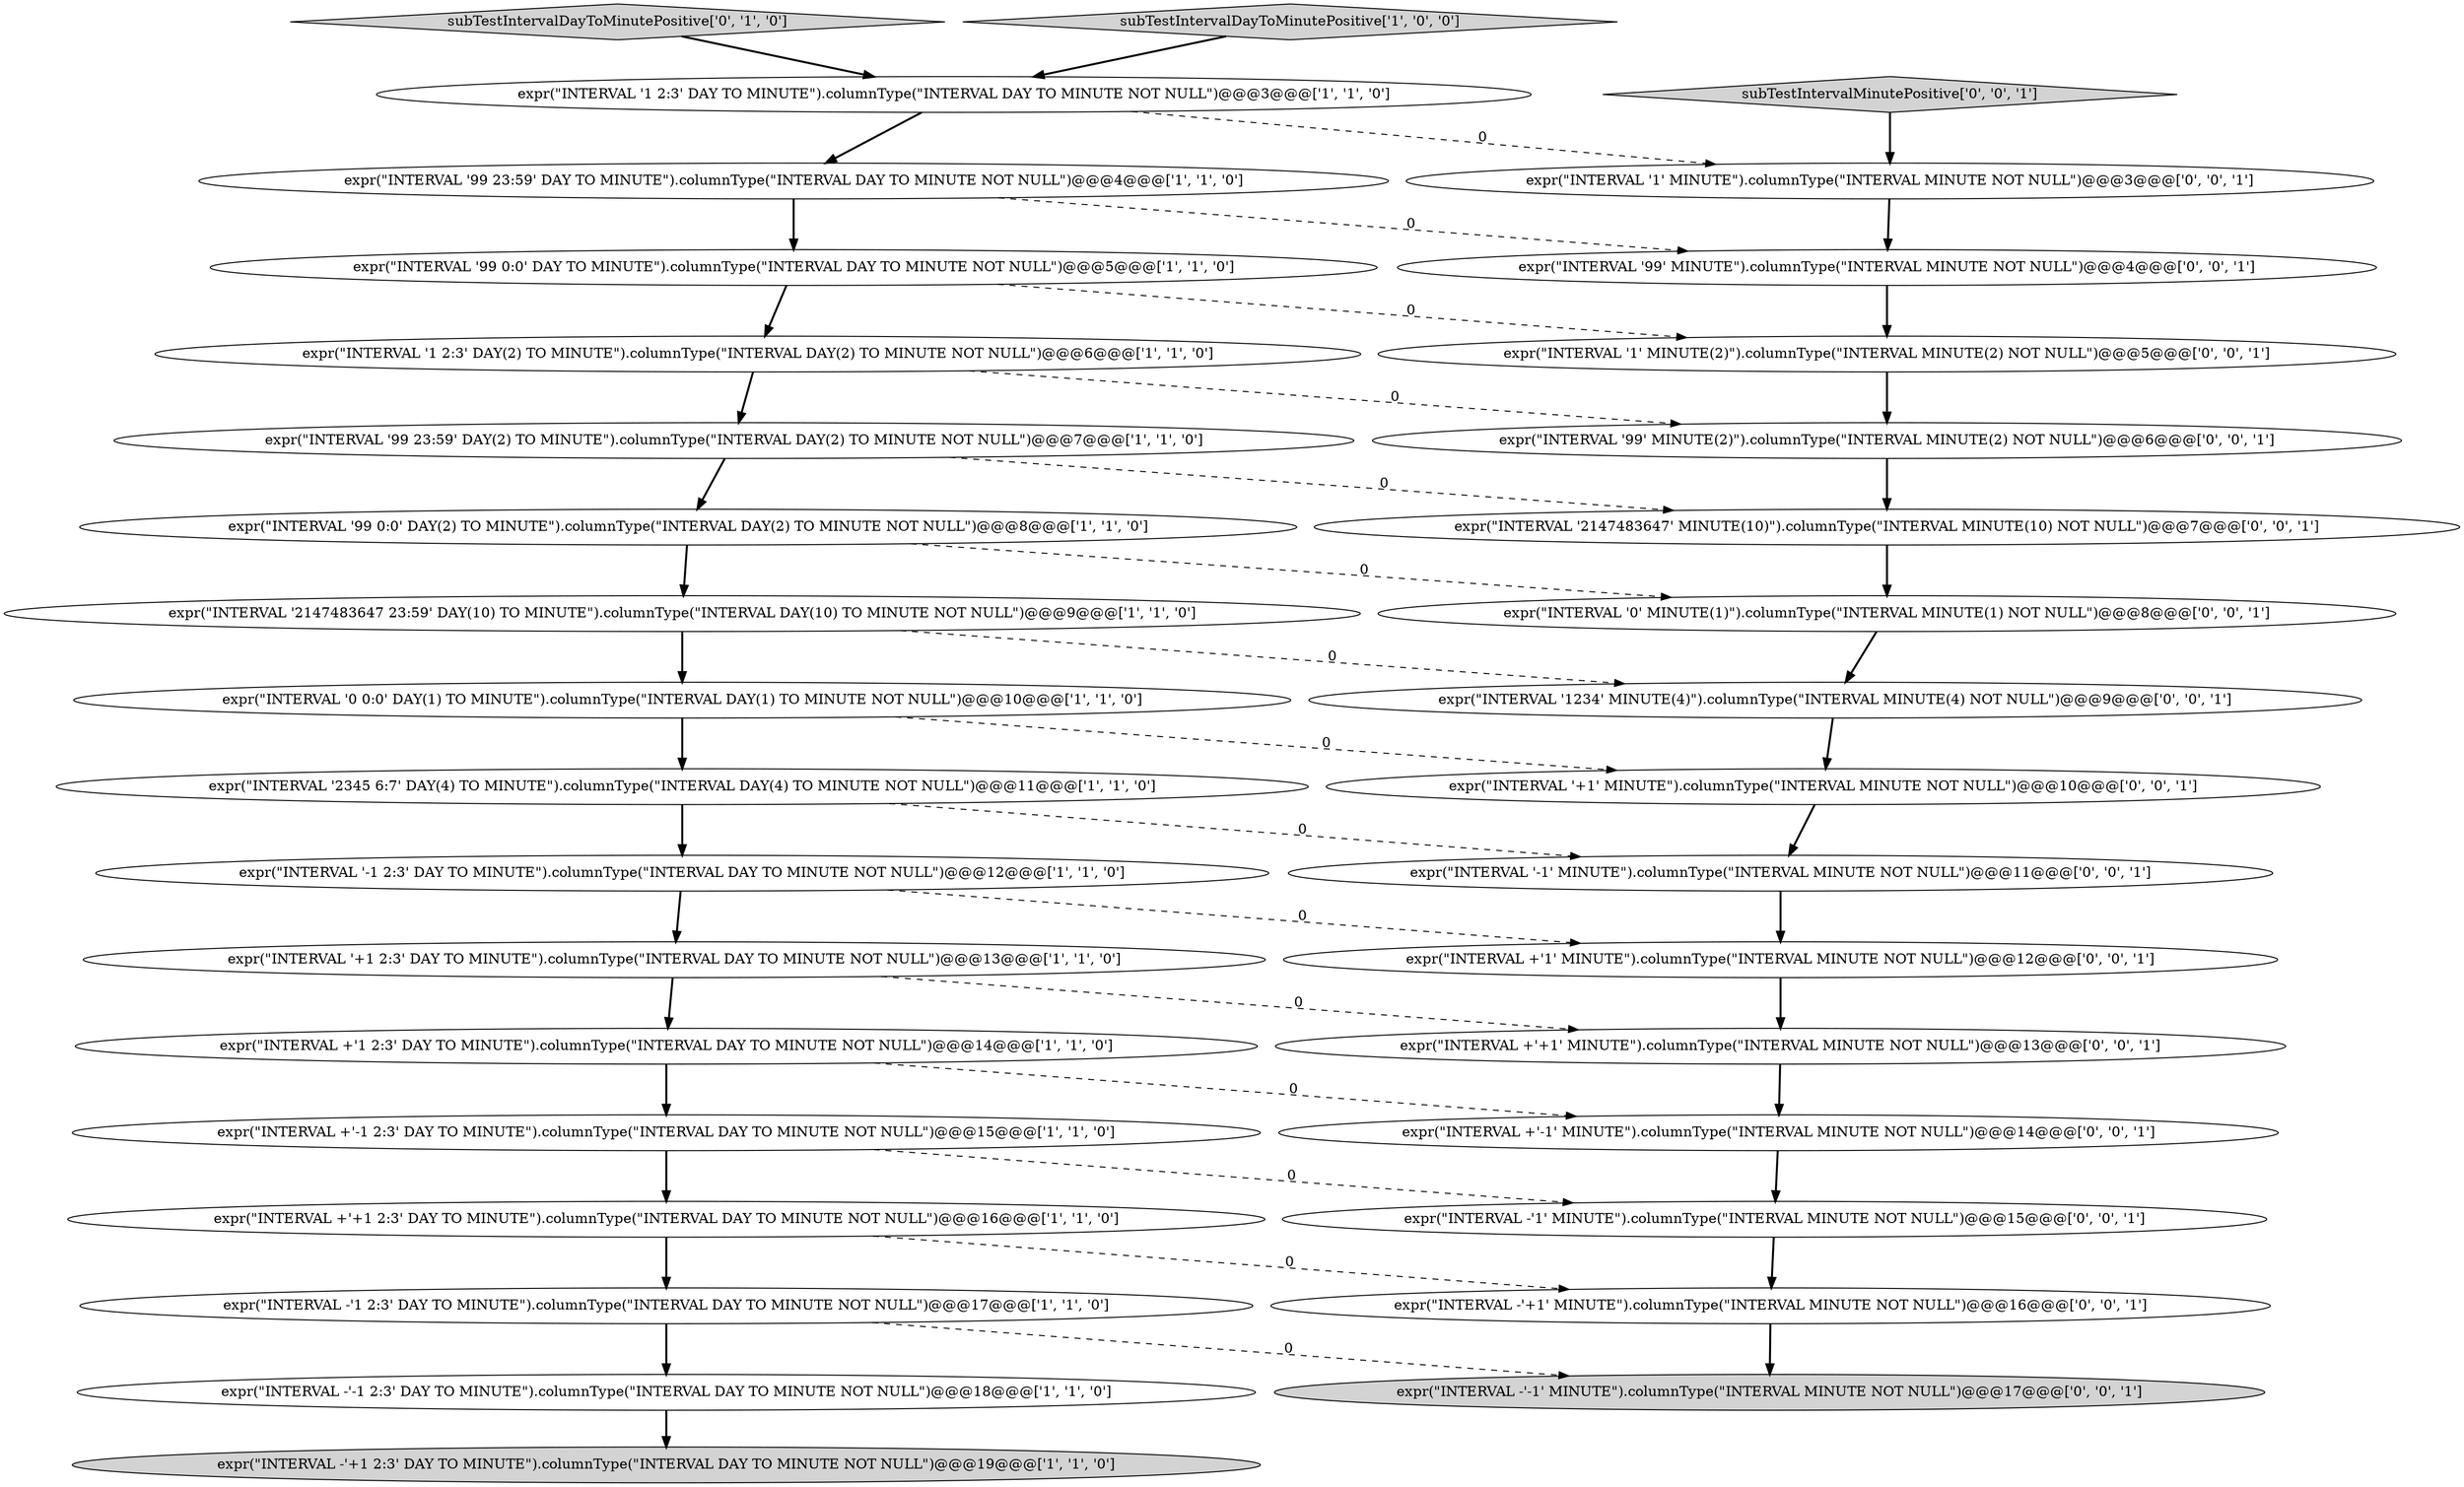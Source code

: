 digraph {
16 [style = filled, label = "expr(\"INTERVAL '1 2:3' DAY(2) TO MINUTE\").columnType(\"INTERVAL DAY(2) TO MINUTE NOT NULL\")@@@6@@@['1', '1', '0']", fillcolor = white, shape = ellipse image = "AAA0AAABBB1BBB"];
5 [style = filled, label = "expr(\"INTERVAL -'-1 2:3' DAY TO MINUTE\").columnType(\"INTERVAL DAY TO MINUTE NOT NULL\")@@@18@@@['1', '1', '0']", fillcolor = white, shape = ellipse image = "AAA0AAABBB1BBB"];
22 [style = filled, label = "expr(\"INTERVAL '2147483647' MINUTE(10)\").columnType(\"INTERVAL MINUTE(10) NOT NULL\")@@@7@@@['0', '0', '1']", fillcolor = white, shape = ellipse image = "AAA0AAABBB3BBB"];
8 [style = filled, label = "expr(\"INTERVAL +'+1 2:3' DAY TO MINUTE\").columnType(\"INTERVAL DAY TO MINUTE NOT NULL\")@@@16@@@['1', '1', '0']", fillcolor = white, shape = ellipse image = "AAA0AAABBB1BBB"];
4 [style = filled, label = "expr(\"INTERVAL '2345 6:7' DAY(4) TO MINUTE\").columnType(\"INTERVAL DAY(4) TO MINUTE NOT NULL\")@@@11@@@['1', '1', '0']", fillcolor = white, shape = ellipse image = "AAA0AAABBB1BBB"];
20 [style = filled, label = "expr(\"INTERVAL +'+1' MINUTE\").columnType(\"INTERVAL MINUTE NOT NULL\")@@@13@@@['0', '0', '1']", fillcolor = white, shape = ellipse image = "AAA0AAABBB3BBB"];
1 [style = filled, label = "expr(\"INTERVAL '0 0:0' DAY(1) TO MINUTE\").columnType(\"INTERVAL DAY(1) TO MINUTE NOT NULL\")@@@10@@@['1', '1', '0']", fillcolor = white, shape = ellipse image = "AAA0AAABBB1BBB"];
9 [style = filled, label = "expr(\"INTERVAL '1 2:3' DAY TO MINUTE\").columnType(\"INTERVAL DAY TO MINUTE NOT NULL\")@@@3@@@['1', '1', '0']", fillcolor = white, shape = ellipse image = "AAA0AAABBB1BBB"];
31 [style = filled, label = "expr(\"INTERVAL -'-1' MINUTE\").columnType(\"INTERVAL MINUTE NOT NULL\")@@@17@@@['0', '0', '1']", fillcolor = lightgray, shape = ellipse image = "AAA0AAABBB3BBB"];
34 [style = filled, label = "expr(\"INTERVAL +'-1' MINUTE\").columnType(\"INTERVAL MINUTE NOT NULL\")@@@14@@@['0', '0', '1']", fillcolor = white, shape = ellipse image = "AAA0AAABBB3BBB"];
0 [style = filled, label = "expr(\"INTERVAL '99 23:59' DAY TO MINUTE\").columnType(\"INTERVAL DAY TO MINUTE NOT NULL\")@@@4@@@['1', '1', '0']", fillcolor = white, shape = ellipse image = "AAA0AAABBB1BBB"];
10 [style = filled, label = "expr(\"INTERVAL +'-1 2:3' DAY TO MINUTE\").columnType(\"INTERVAL DAY TO MINUTE NOT NULL\")@@@15@@@['1', '1', '0']", fillcolor = white, shape = ellipse image = "AAA0AAABBB1BBB"];
6 [style = filled, label = "expr(\"INTERVAL '+1 2:3' DAY TO MINUTE\").columnType(\"INTERVAL DAY TO MINUTE NOT NULL\")@@@13@@@['1', '1', '0']", fillcolor = white, shape = ellipse image = "AAA0AAABBB1BBB"];
12 [style = filled, label = "expr(\"INTERVAL '99 0:0' DAY TO MINUTE\").columnType(\"INTERVAL DAY TO MINUTE NOT NULL\")@@@5@@@['1', '1', '0']", fillcolor = white, shape = ellipse image = "AAA0AAABBB1BBB"];
32 [style = filled, label = "expr(\"INTERVAL '1' MINUTE\").columnType(\"INTERVAL MINUTE NOT NULL\")@@@3@@@['0', '0', '1']", fillcolor = white, shape = ellipse image = "AAA0AAABBB3BBB"];
18 [style = filled, label = "subTestIntervalDayToMinutePositive['0', '1', '0']", fillcolor = lightgray, shape = diamond image = "AAA0AAABBB2BBB"];
13 [style = filled, label = "expr(\"INTERVAL -'1 2:3' DAY TO MINUTE\").columnType(\"INTERVAL DAY TO MINUTE NOT NULL\")@@@17@@@['1', '1', '0']", fillcolor = white, shape = ellipse image = "AAA0AAABBB1BBB"];
28 [style = filled, label = "expr(\"INTERVAL '1234' MINUTE(4)\").columnType(\"INTERVAL MINUTE(4) NOT NULL\")@@@9@@@['0', '0', '1']", fillcolor = white, shape = ellipse image = "AAA0AAABBB3BBB"];
7 [style = filled, label = "expr(\"INTERVAL '99 23:59' DAY(2) TO MINUTE\").columnType(\"INTERVAL DAY(2) TO MINUTE NOT NULL\")@@@7@@@['1', '1', '0']", fillcolor = white, shape = ellipse image = "AAA0AAABBB1BBB"];
25 [style = filled, label = "expr(\"INTERVAL '0' MINUTE(1)\").columnType(\"INTERVAL MINUTE(1) NOT NULL\")@@@8@@@['0', '0', '1']", fillcolor = white, shape = ellipse image = "AAA0AAABBB3BBB"];
24 [style = filled, label = "subTestIntervalMinutePositive['0', '0', '1']", fillcolor = lightgray, shape = diamond image = "AAA0AAABBB3BBB"];
33 [style = filled, label = "expr(\"INTERVAL '99' MINUTE\").columnType(\"INTERVAL MINUTE NOT NULL\")@@@4@@@['0', '0', '1']", fillcolor = white, shape = ellipse image = "AAA0AAABBB3BBB"];
30 [style = filled, label = "expr(\"INTERVAL '-1' MINUTE\").columnType(\"INTERVAL MINUTE NOT NULL\")@@@11@@@['0', '0', '1']", fillcolor = white, shape = ellipse image = "AAA0AAABBB3BBB"];
21 [style = filled, label = "expr(\"INTERVAL -'+1' MINUTE\").columnType(\"INTERVAL MINUTE NOT NULL\")@@@16@@@['0', '0', '1']", fillcolor = white, shape = ellipse image = "AAA0AAABBB3BBB"];
26 [style = filled, label = "expr(\"INTERVAL '+1' MINUTE\").columnType(\"INTERVAL MINUTE NOT NULL\")@@@10@@@['0', '0', '1']", fillcolor = white, shape = ellipse image = "AAA0AAABBB3BBB"];
17 [style = filled, label = "expr(\"INTERVAL +'1 2:3' DAY TO MINUTE\").columnType(\"INTERVAL DAY TO MINUTE NOT NULL\")@@@14@@@['1', '1', '0']", fillcolor = white, shape = ellipse image = "AAA0AAABBB1BBB"];
14 [style = filled, label = "expr(\"INTERVAL '2147483647 23:59' DAY(10) TO MINUTE\").columnType(\"INTERVAL DAY(10) TO MINUTE NOT NULL\")@@@9@@@['1', '1', '0']", fillcolor = white, shape = ellipse image = "AAA0AAABBB1BBB"];
27 [style = filled, label = "expr(\"INTERVAL +'1' MINUTE\").columnType(\"INTERVAL MINUTE NOT NULL\")@@@12@@@['0', '0', '1']", fillcolor = white, shape = ellipse image = "AAA0AAABBB3BBB"];
3 [style = filled, label = "expr(\"INTERVAL -'+1 2:3' DAY TO MINUTE\").columnType(\"INTERVAL DAY TO MINUTE NOT NULL\")@@@19@@@['1', '1', '0']", fillcolor = lightgray, shape = ellipse image = "AAA0AAABBB1BBB"];
23 [style = filled, label = "expr(\"INTERVAL '1' MINUTE(2)\").columnType(\"INTERVAL MINUTE(2) NOT NULL\")@@@5@@@['0', '0', '1']", fillcolor = white, shape = ellipse image = "AAA0AAABBB3BBB"];
29 [style = filled, label = "expr(\"INTERVAL -'1' MINUTE\").columnType(\"INTERVAL MINUTE NOT NULL\")@@@15@@@['0', '0', '1']", fillcolor = white, shape = ellipse image = "AAA0AAABBB3BBB"];
2 [style = filled, label = "expr(\"INTERVAL '99 0:0' DAY(2) TO MINUTE\").columnType(\"INTERVAL DAY(2) TO MINUTE NOT NULL\")@@@8@@@['1', '1', '0']", fillcolor = white, shape = ellipse image = "AAA0AAABBB1BBB"];
15 [style = filled, label = "expr(\"INTERVAL '-1 2:3' DAY TO MINUTE\").columnType(\"INTERVAL DAY TO MINUTE NOT NULL\")@@@12@@@['1', '1', '0']", fillcolor = white, shape = ellipse image = "AAA0AAABBB1BBB"];
11 [style = filled, label = "subTestIntervalDayToMinutePositive['1', '0', '0']", fillcolor = lightgray, shape = diamond image = "AAA0AAABBB1BBB"];
19 [style = filled, label = "expr(\"INTERVAL '99' MINUTE(2)\").columnType(\"INTERVAL MINUTE(2) NOT NULL\")@@@6@@@['0', '0', '1']", fillcolor = white, shape = ellipse image = "AAA0AAABBB3BBB"];
6->17 [style = bold, label=""];
17->10 [style = bold, label=""];
5->3 [style = bold, label=""];
22->25 [style = bold, label=""];
34->29 [style = bold, label=""];
1->4 [style = bold, label=""];
25->28 [style = bold, label=""];
12->23 [style = dashed, label="0"];
9->0 [style = bold, label=""];
17->34 [style = dashed, label="0"];
16->19 [style = dashed, label="0"];
14->28 [style = dashed, label="0"];
1->26 [style = dashed, label="0"];
6->20 [style = dashed, label="0"];
20->34 [style = bold, label=""];
0->12 [style = bold, label=""];
4->15 [style = bold, label=""];
30->27 [style = bold, label=""];
16->7 [style = bold, label=""];
24->32 [style = bold, label=""];
4->30 [style = dashed, label="0"];
28->26 [style = bold, label=""];
15->6 [style = bold, label=""];
12->16 [style = bold, label=""];
8->21 [style = dashed, label="0"];
10->29 [style = dashed, label="0"];
11->9 [style = bold, label=""];
32->33 [style = bold, label=""];
29->21 [style = bold, label=""];
14->1 [style = bold, label=""];
9->32 [style = dashed, label="0"];
26->30 [style = bold, label=""];
33->23 [style = bold, label=""];
21->31 [style = bold, label=""];
10->8 [style = bold, label=""];
13->31 [style = dashed, label="0"];
7->2 [style = bold, label=""];
23->19 [style = bold, label=""];
0->33 [style = dashed, label="0"];
2->14 [style = bold, label=""];
18->9 [style = bold, label=""];
2->25 [style = dashed, label="0"];
13->5 [style = bold, label=""];
15->27 [style = dashed, label="0"];
19->22 [style = bold, label=""];
27->20 [style = bold, label=""];
7->22 [style = dashed, label="0"];
8->13 [style = bold, label=""];
}
